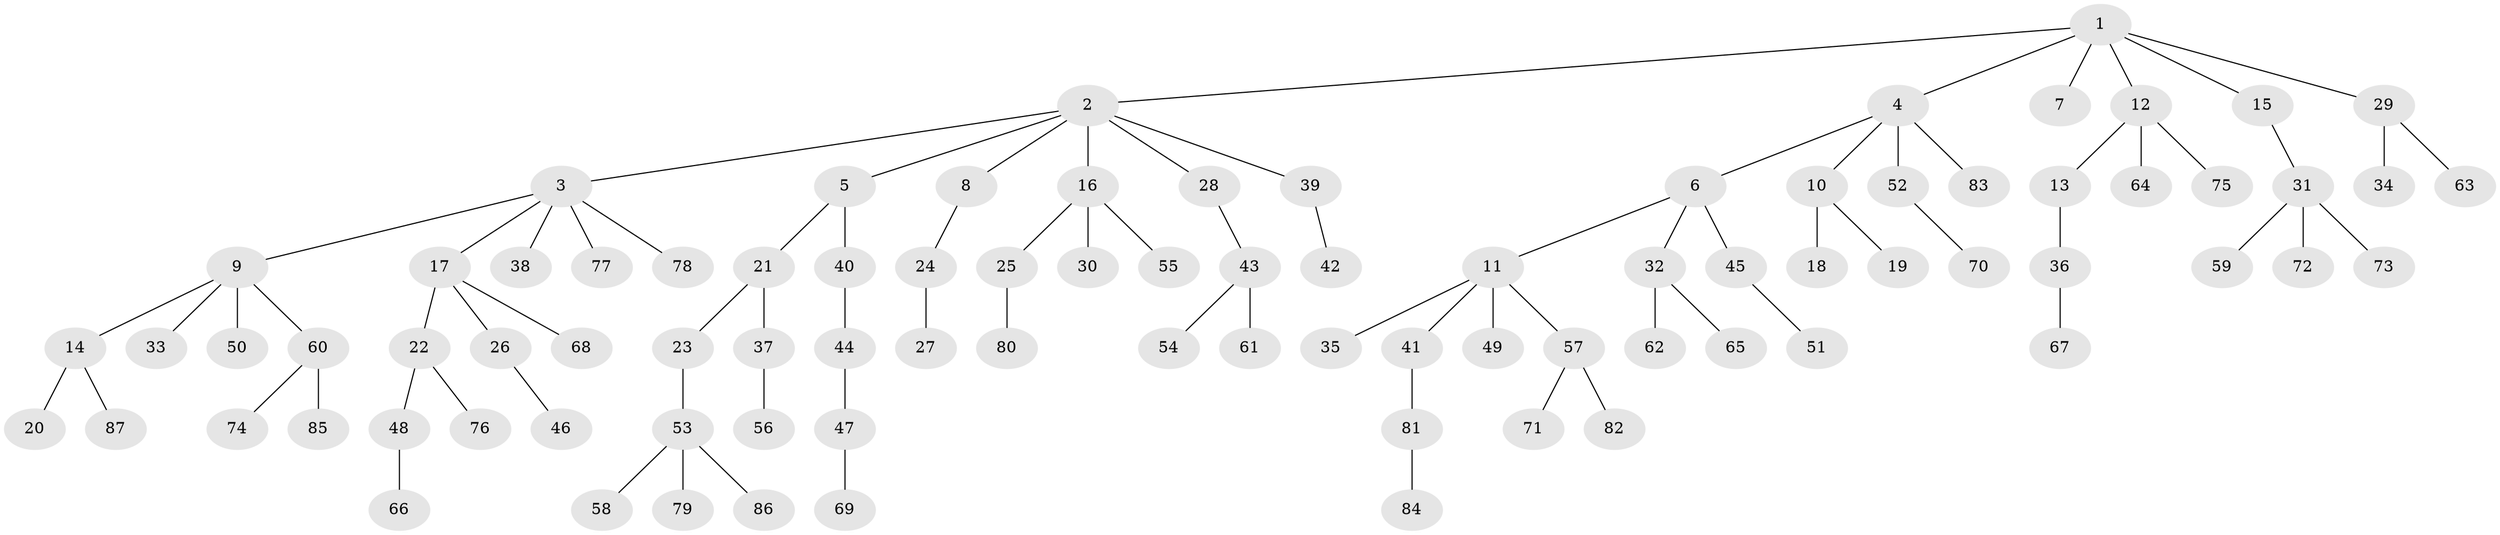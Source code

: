 // coarse degree distribution, {6: 0.017543859649122806, 7: 0.017543859649122806, 5: 0.017543859649122806, 4: 0.10526315789473684, 3: 0.10526315789473684, 1: 0.5614035087719298, 2: 0.17543859649122806}
// Generated by graph-tools (version 1.1) at 2025/52/02/27/25 19:52:11]
// undirected, 87 vertices, 86 edges
graph export_dot {
graph [start="1"]
  node [color=gray90,style=filled];
  1;
  2;
  3;
  4;
  5;
  6;
  7;
  8;
  9;
  10;
  11;
  12;
  13;
  14;
  15;
  16;
  17;
  18;
  19;
  20;
  21;
  22;
  23;
  24;
  25;
  26;
  27;
  28;
  29;
  30;
  31;
  32;
  33;
  34;
  35;
  36;
  37;
  38;
  39;
  40;
  41;
  42;
  43;
  44;
  45;
  46;
  47;
  48;
  49;
  50;
  51;
  52;
  53;
  54;
  55;
  56;
  57;
  58;
  59;
  60;
  61;
  62;
  63;
  64;
  65;
  66;
  67;
  68;
  69;
  70;
  71;
  72;
  73;
  74;
  75;
  76;
  77;
  78;
  79;
  80;
  81;
  82;
  83;
  84;
  85;
  86;
  87;
  1 -- 2;
  1 -- 4;
  1 -- 7;
  1 -- 12;
  1 -- 15;
  1 -- 29;
  2 -- 3;
  2 -- 5;
  2 -- 8;
  2 -- 16;
  2 -- 28;
  2 -- 39;
  3 -- 9;
  3 -- 17;
  3 -- 38;
  3 -- 77;
  3 -- 78;
  4 -- 6;
  4 -- 10;
  4 -- 52;
  4 -- 83;
  5 -- 21;
  5 -- 40;
  6 -- 11;
  6 -- 32;
  6 -- 45;
  8 -- 24;
  9 -- 14;
  9 -- 33;
  9 -- 50;
  9 -- 60;
  10 -- 18;
  10 -- 19;
  11 -- 35;
  11 -- 41;
  11 -- 49;
  11 -- 57;
  12 -- 13;
  12 -- 64;
  12 -- 75;
  13 -- 36;
  14 -- 20;
  14 -- 87;
  15 -- 31;
  16 -- 25;
  16 -- 30;
  16 -- 55;
  17 -- 22;
  17 -- 26;
  17 -- 68;
  21 -- 23;
  21 -- 37;
  22 -- 48;
  22 -- 76;
  23 -- 53;
  24 -- 27;
  25 -- 80;
  26 -- 46;
  28 -- 43;
  29 -- 34;
  29 -- 63;
  31 -- 59;
  31 -- 72;
  31 -- 73;
  32 -- 62;
  32 -- 65;
  36 -- 67;
  37 -- 56;
  39 -- 42;
  40 -- 44;
  41 -- 81;
  43 -- 54;
  43 -- 61;
  44 -- 47;
  45 -- 51;
  47 -- 69;
  48 -- 66;
  52 -- 70;
  53 -- 58;
  53 -- 79;
  53 -- 86;
  57 -- 71;
  57 -- 82;
  60 -- 74;
  60 -- 85;
  81 -- 84;
}
